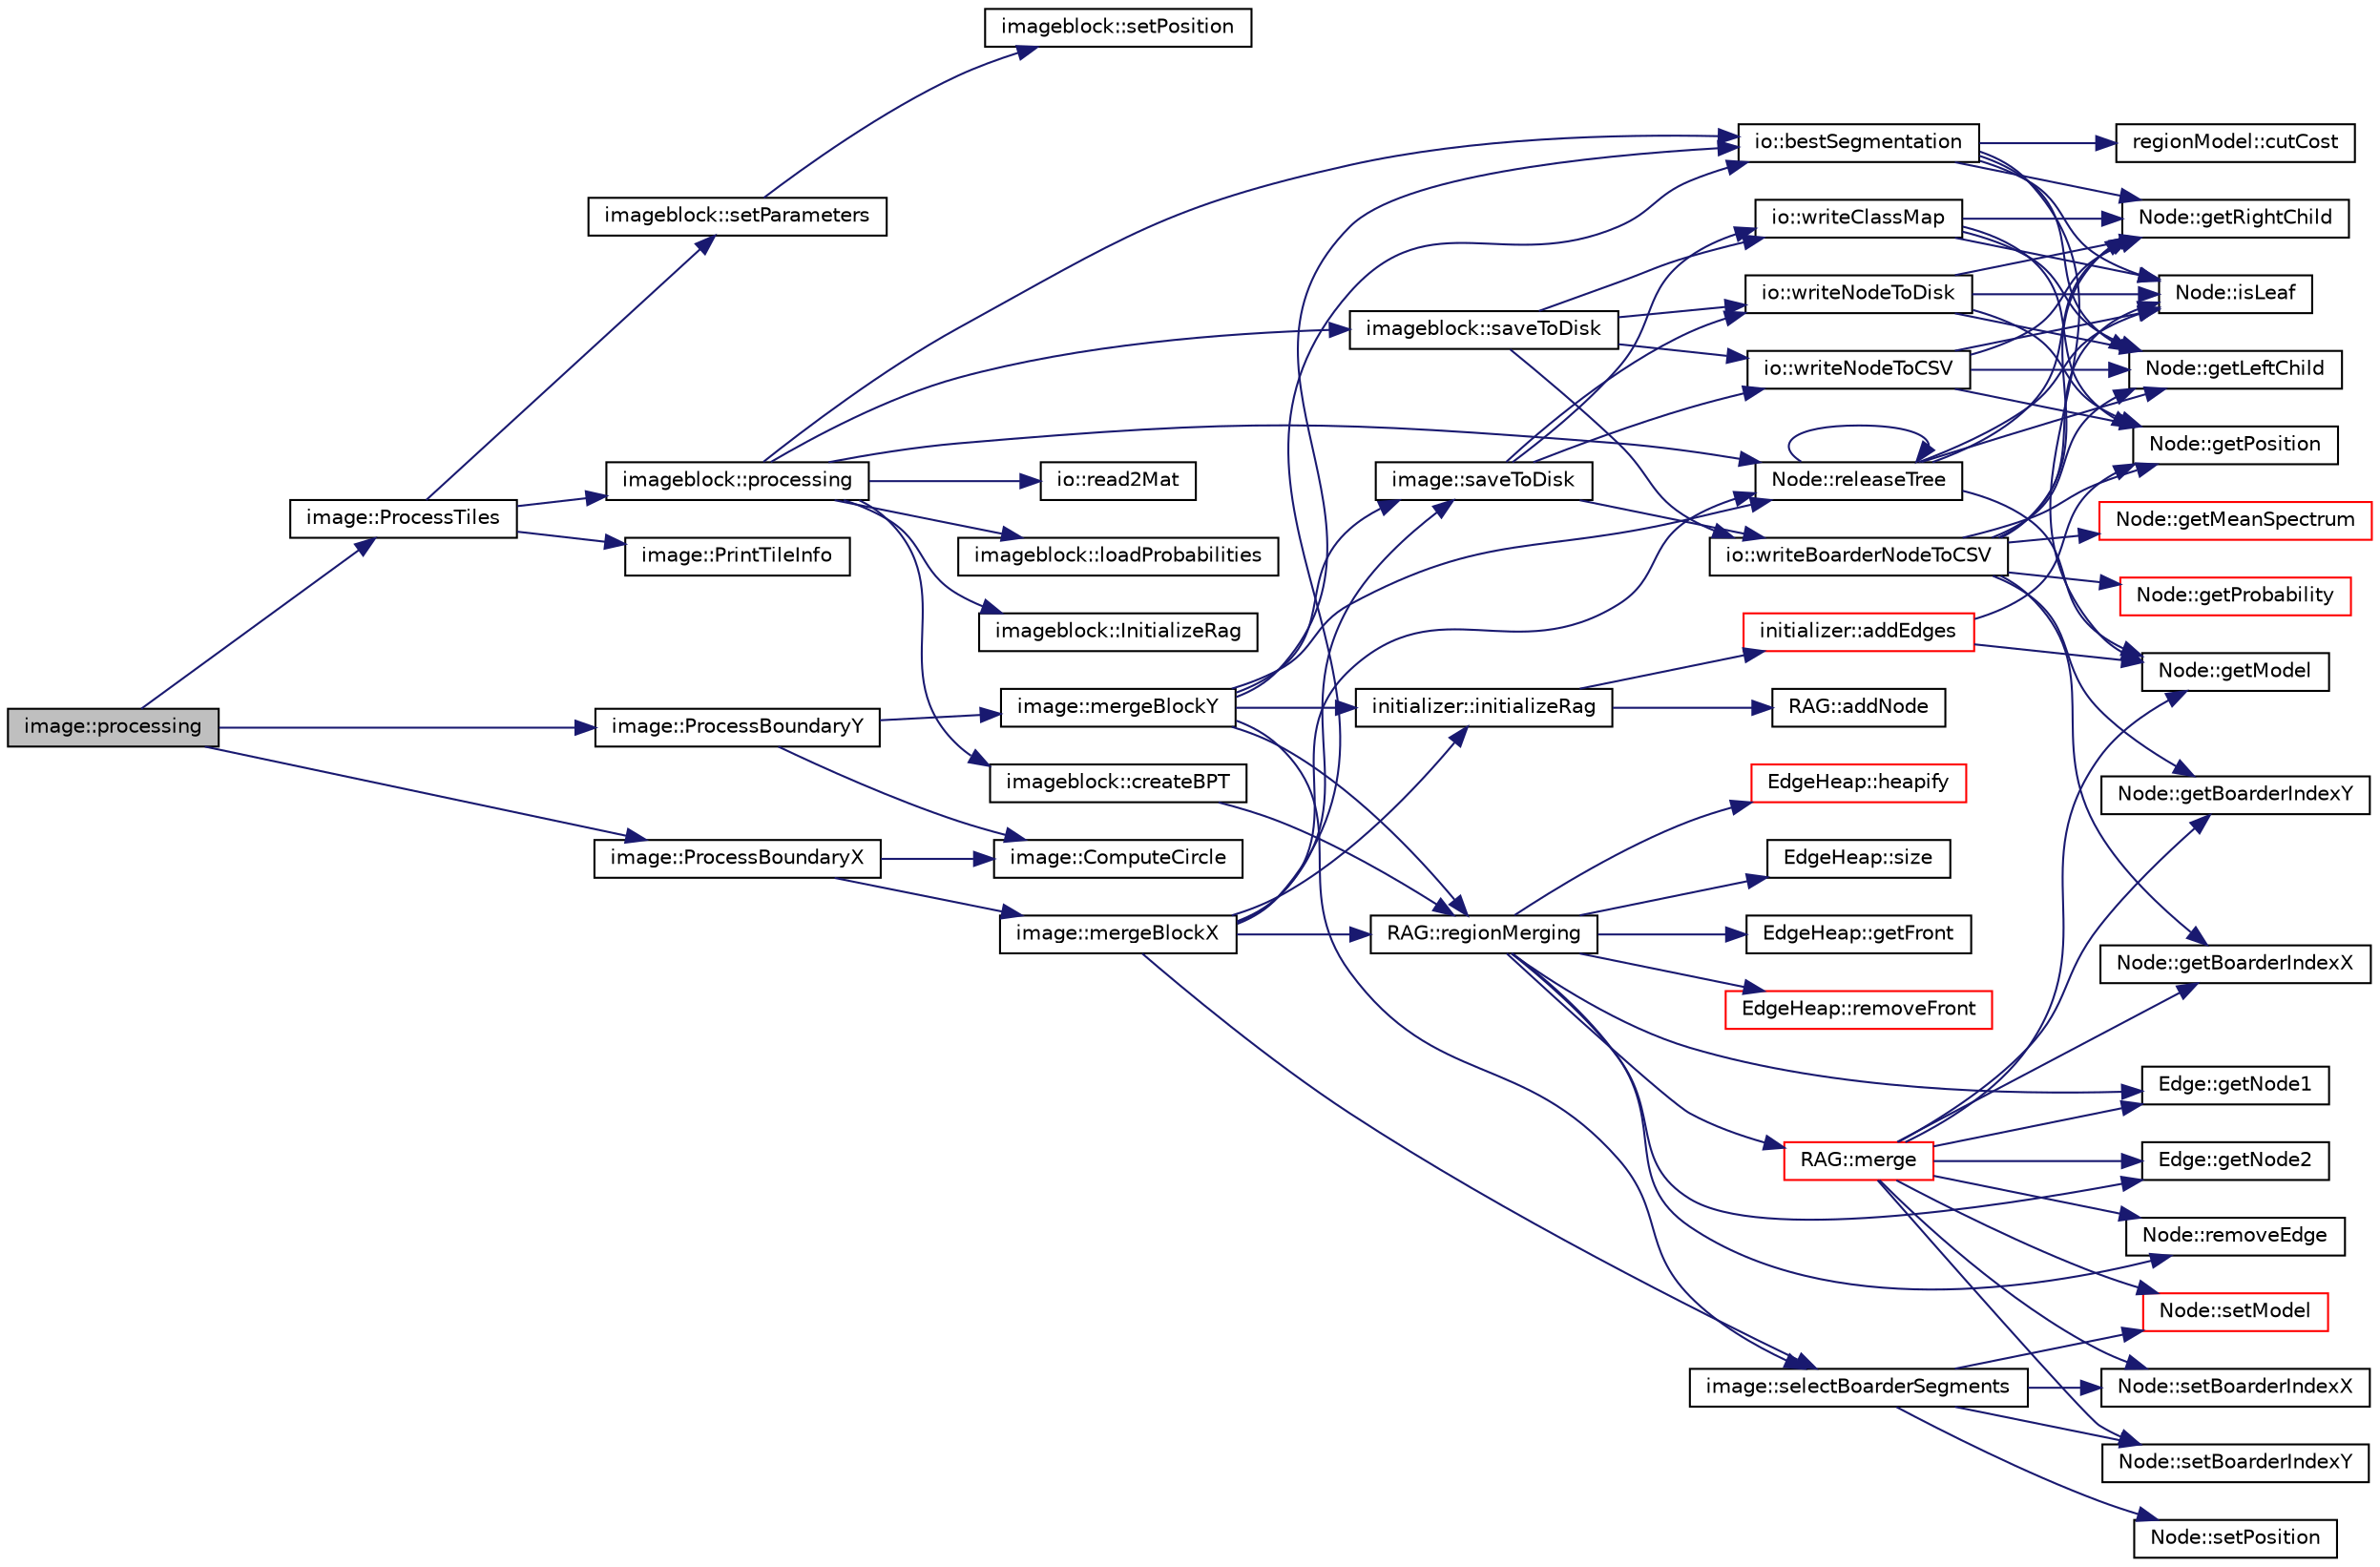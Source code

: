 digraph "image::processing"
{
  edge [fontname="Helvetica",fontsize="10",labelfontname="Helvetica",labelfontsize="10"];
  node [fontname="Helvetica",fontsize="10",shape=record];
  rankdir="LR";
  Node1 [label="image::processing",height=0.2,width=0.4,color="black", fillcolor="grey75", style="filled", fontcolor="black"];
  Node1 -> Node2 [color="midnightblue",fontsize="10",style="solid",fontname="Helvetica"];
  Node2 [label="image::ProcessTiles",height=0.2,width=0.4,color="black", fillcolor="white", style="filled",URL="$classimage.html#ad5a9d767eca6f9bbb8dcb556527edf4d"];
  Node2 -> Node3 [color="midnightblue",fontsize="10",style="solid",fontname="Helvetica"];
  Node3 [label="image::PrintTileInfo",height=0.2,width=0.4,color="black", fillcolor="white", style="filled",URL="$classimage.html#ad8f92b1e7e0d07c12286ca2cd7163472"];
  Node2 -> Node4 [color="midnightblue",fontsize="10",style="solid",fontname="Helvetica"];
  Node4 [label="imageblock::setParameters",height=0.2,width=0.4,color="black", fillcolor="white", style="filled",URL="$classimageblock.html#aa28c36c8019b54006331c050484d0701"];
  Node4 -> Node5 [color="midnightblue",fontsize="10",style="solid",fontname="Helvetica"];
  Node5 [label="imageblock::setPosition",height=0.2,width=0.4,color="black", fillcolor="white", style="filled",URL="$classimageblock.html#ad87e345c22a106ed85c862f506905e49"];
  Node2 -> Node6 [color="midnightblue",fontsize="10",style="solid",fontname="Helvetica"];
  Node6 [label="imageblock::processing",height=0.2,width=0.4,color="black", fillcolor="white", style="filled",URL="$classimageblock.html#af3b91e3daaa8014af1239f60da6b0bf5"];
  Node6 -> Node7 [color="midnightblue",fontsize="10",style="solid",fontname="Helvetica"];
  Node7 [label="imageblock::loadProbabilities",height=0.2,width=0.4,color="black", fillcolor="white", style="filled",URL="$classimageblock.html#a88334e439d9ee9478549d1d79f5a111b"];
  Node6 -> Node8 [color="midnightblue",fontsize="10",style="solid",fontname="Helvetica"];
  Node8 [label="imageblock::InitializeRag",height=0.2,width=0.4,color="black", fillcolor="white", style="filled",URL="$classimageblock.html#ac6939816448430096ee781ea2ad19de1"];
  Node6 -> Node9 [color="midnightblue",fontsize="10",style="solid",fontname="Helvetica"];
  Node9 [label="imageblock::createBPT",height=0.2,width=0.4,color="black", fillcolor="white", style="filled",URL="$classimageblock.html#abcc69a8c00ad79067185c700463f8126"];
  Node9 -> Node10 [color="midnightblue",fontsize="10",style="solid",fontname="Helvetica"];
  Node10 [label="RAG::regionMerging",height=0.2,width=0.4,color="black", fillcolor="white", style="filled",URL="$class_r_a_g.html#ab09eebb1b704d18b583d528e77f7604a"];
  Node10 -> Node11 [color="midnightblue",fontsize="10",style="solid",fontname="Helvetica"];
  Node11 [label="EdgeHeap::heapify",height=0.2,width=0.4,color="red", fillcolor="white", style="filled",URL="$class_edge_heap.html#a09c54300b957acc0f414fd9ee6c558fa"];
  Node10 -> Node12 [color="midnightblue",fontsize="10",style="solid",fontname="Helvetica"];
  Node12 [label="EdgeHeap::size",height=0.2,width=0.4,color="black", fillcolor="white", style="filled",URL="$class_edge_heap.html#a82705f38a79714bb4f80a8218b6e50b1"];
  Node10 -> Node13 [color="midnightblue",fontsize="10",style="solid",fontname="Helvetica"];
  Node13 [label="EdgeHeap::getFront",height=0.2,width=0.4,color="black", fillcolor="white", style="filled",URL="$class_edge_heap.html#ad20ff8504ffd5ca5ac21be9093476741"];
  Node10 -> Node14 [color="midnightblue",fontsize="10",style="solid",fontname="Helvetica"];
  Node14 [label="EdgeHeap::removeFront",height=0.2,width=0.4,color="red", fillcolor="white", style="filled",URL="$class_edge_heap.html#a001dc48506130f599bddb241006d2920"];
  Node10 -> Node15 [color="midnightblue",fontsize="10",style="solid",fontname="Helvetica"];
  Node15 [label="Edge::getNode1",height=0.2,width=0.4,color="black", fillcolor="white", style="filled",URL="$class_edge.html#aaaa9cb49c141b310873cd75fd493e22d"];
  Node10 -> Node16 [color="midnightblue",fontsize="10",style="solid",fontname="Helvetica"];
  Node16 [label="Edge::getNode2",height=0.2,width=0.4,color="black", fillcolor="white", style="filled",URL="$class_edge.html#a50017668f77ed019a5caceafbb1eb16f"];
  Node10 -> Node17 [color="midnightblue",fontsize="10",style="solid",fontname="Helvetica"];
  Node17 [label="Node::removeEdge",height=0.2,width=0.4,color="black", fillcolor="white", style="filled",URL="$class_node.html#a317d8090ed6ef5766b587a21038888b7"];
  Node10 -> Node18 [color="midnightblue",fontsize="10",style="solid",fontname="Helvetica"];
  Node18 [label="RAG::merge",height=0.2,width=0.4,color="red", fillcolor="white", style="filled",URL="$class_r_a_g.html#aa2de492a3df037db29b0e3ccab5251ee"];
  Node18 -> Node19 [color="midnightblue",fontsize="10",style="solid",fontname="Helvetica"];
  Node19 [label="Node::getBoarderIndexX",height=0.2,width=0.4,color="black", fillcolor="white", style="filled",URL="$class_node.html#a2784134529ab6341bf028b0d40660870"];
  Node18 -> Node20 [color="midnightblue",fontsize="10",style="solid",fontname="Helvetica"];
  Node20 [label="Node::setBoarderIndexX",height=0.2,width=0.4,color="black", fillcolor="white", style="filled",URL="$class_node.html#a9305e6376add78eafd94f198df0ee745"];
  Node18 -> Node21 [color="midnightblue",fontsize="10",style="solid",fontname="Helvetica"];
  Node21 [label="Node::getBoarderIndexY",height=0.2,width=0.4,color="black", fillcolor="white", style="filled",URL="$class_node.html#a44362e2817f8eb2fd21b78f39797c48c"];
  Node18 -> Node22 [color="midnightblue",fontsize="10",style="solid",fontname="Helvetica"];
  Node22 [label="Node::setBoarderIndexY",height=0.2,width=0.4,color="black", fillcolor="white", style="filled",URL="$class_node.html#aa969843e599c724456cc743b8b7f0f3b"];
  Node18 -> Node23 [color="midnightblue",fontsize="10",style="solid",fontname="Helvetica"];
  Node23 [label="Node::getModel",height=0.2,width=0.4,color="black", fillcolor="white", style="filled",URL="$class_node.html#adcc7f26a2ccf3a8fcc387ed820624d99"];
  Node18 -> Node24 [color="midnightblue",fontsize="10",style="solid",fontname="Helvetica"];
  Node24 [label="Node::setModel",height=0.2,width=0.4,color="red", fillcolor="white", style="filled",URL="$class_node.html#a8a60e0e373f3acf5a26036a0b40312a1"];
  Node18 -> Node15 [color="midnightblue",fontsize="10",style="solid",fontname="Helvetica"];
  Node18 -> Node17 [color="midnightblue",fontsize="10",style="solid",fontname="Helvetica"];
  Node18 -> Node16 [color="midnightblue",fontsize="10",style="solid",fontname="Helvetica"];
  Node6 -> Node25 [color="midnightblue",fontsize="10",style="solid",fontname="Helvetica"];
  Node25 [label="io::bestSegmentation",height=0.2,width=0.4,color="black", fillcolor="white", style="filled",URL="$classio.html#a665eff0517fb9afbded1a2a7db62e1d7"];
  Node25 -> Node26 [color="midnightblue",fontsize="10",style="solid",fontname="Helvetica"];
  Node26 [label="Node::isLeaf",height=0.2,width=0.4,color="black", fillcolor="white", style="filled",URL="$class_node.html#a3a61dca67d5ad06cacb8c48eb6374973"];
  Node25 -> Node27 [color="midnightblue",fontsize="10",style="solid",fontname="Helvetica"];
  Node27 [label="Node::getLeftChild",height=0.2,width=0.4,color="black", fillcolor="white", style="filled",URL="$class_node.html#a498a3ea76df240287b5a91aeaec2be95"];
  Node25 -> Node28 [color="midnightblue",fontsize="10",style="solid",fontname="Helvetica"];
  Node28 [label="Node::getRightChild",height=0.2,width=0.4,color="black", fillcolor="white", style="filled",URL="$class_node.html#a531a8178f01a328bec4c4e8a3b93b67f"];
  Node25 -> Node23 [color="midnightblue",fontsize="10",style="solid",fontname="Helvetica"];
  Node25 -> Node29 [color="midnightblue",fontsize="10",style="solid",fontname="Helvetica"];
  Node29 [label="regionModel::cutCost",height=0.2,width=0.4,color="black", fillcolor="white", style="filled",URL="$classregion_model.html#ab26eb4d56d4663e98c071266382d5e1c"];
  Node6 -> Node30 [color="midnightblue",fontsize="10",style="solid",fontname="Helvetica"];
  Node30 [label="imageblock::saveToDisk",height=0.2,width=0.4,color="black", fillcolor="white", style="filled",URL="$classimageblock.html#adbafde60f699582250656ddc2ebe82e2"];
  Node30 -> Node31 [color="midnightblue",fontsize="10",style="solid",fontname="Helvetica"];
  Node31 [label="io::writeNodeToDisk",height=0.2,width=0.4,color="black", fillcolor="white", style="filled",URL="$classio.html#aaa642111086b3ec2afee826a767d03ad"];
  Node31 -> Node26 [color="midnightblue",fontsize="10",style="solid",fontname="Helvetica"];
  Node31 -> Node32 [color="midnightblue",fontsize="10",style="solid",fontname="Helvetica"];
  Node32 [label="Node::getPosition",height=0.2,width=0.4,color="black", fillcolor="white", style="filled",URL="$class_node.html#aa3512938403662345b64049920d1cdaf"];
  Node31 -> Node28 [color="midnightblue",fontsize="10",style="solid",fontname="Helvetica"];
  Node31 -> Node27 [color="midnightblue",fontsize="10",style="solid",fontname="Helvetica"];
  Node30 -> Node33 [color="midnightblue",fontsize="10",style="solid",fontname="Helvetica"];
  Node33 [label="io::writeNodeToCSV",height=0.2,width=0.4,color="black", fillcolor="white", style="filled",URL="$classio.html#a8aa97cb094b71a1583ef796b8200fbdb"];
  Node33 -> Node26 [color="midnightblue",fontsize="10",style="solid",fontname="Helvetica"];
  Node33 -> Node32 [color="midnightblue",fontsize="10",style="solid",fontname="Helvetica"];
  Node33 -> Node28 [color="midnightblue",fontsize="10",style="solid",fontname="Helvetica"];
  Node33 -> Node27 [color="midnightblue",fontsize="10",style="solid",fontname="Helvetica"];
  Node30 -> Node34 [color="midnightblue",fontsize="10",style="solid",fontname="Helvetica"];
  Node34 [label="io::writeClassMap",height=0.2,width=0.4,color="black", fillcolor="white", style="filled",URL="$classio.html#a72962f4d8ddc9b57256730b089be4288"];
  Node34 -> Node26 [color="midnightblue",fontsize="10",style="solid",fontname="Helvetica"];
  Node34 -> Node32 [color="midnightblue",fontsize="10",style="solid",fontname="Helvetica"];
  Node34 -> Node28 [color="midnightblue",fontsize="10",style="solid",fontname="Helvetica"];
  Node34 -> Node27 [color="midnightblue",fontsize="10",style="solid",fontname="Helvetica"];
  Node30 -> Node35 [color="midnightblue",fontsize="10",style="solid",fontname="Helvetica"];
  Node35 [label="io::writeBoarderNodeToCSV",height=0.2,width=0.4,color="black", fillcolor="white", style="filled",URL="$classio.html#a4cca3fdf98e917cac1b3e776c7634aec"];
  Node35 -> Node26 [color="midnightblue",fontsize="10",style="solid",fontname="Helvetica"];
  Node35 -> Node32 [color="midnightblue",fontsize="10",style="solid",fontname="Helvetica"];
  Node35 -> Node19 [color="midnightblue",fontsize="10",style="solid",fontname="Helvetica"];
  Node35 -> Node21 [color="midnightblue",fontsize="10",style="solid",fontname="Helvetica"];
  Node35 -> Node36 [color="midnightblue",fontsize="10",style="solid",fontname="Helvetica"];
  Node36 [label="Node::getMeanSpectrum",height=0.2,width=0.4,color="red", fillcolor="white", style="filled",URL="$class_node.html#a5560fab35ef65b0bf137c7c70c3b8e4d"];
  Node35 -> Node37 [color="midnightblue",fontsize="10",style="solid",fontname="Helvetica"];
  Node37 [label="Node::getProbability",height=0.2,width=0.4,color="red", fillcolor="white", style="filled",URL="$class_node.html#a6b9517162b03a8f98df4bc63890ca092"];
  Node35 -> Node28 [color="midnightblue",fontsize="10",style="solid",fontname="Helvetica"];
  Node35 -> Node27 [color="midnightblue",fontsize="10",style="solid",fontname="Helvetica"];
  Node6 -> Node38 [color="midnightblue",fontsize="10",style="solid",fontname="Helvetica"];
  Node38 [label="Node::releaseTree",height=0.2,width=0.4,color="black", fillcolor="white", style="filled",URL="$class_node.html#adaaa531eae8cc809934f80b09ad8224e"];
  Node38 -> Node26 [color="midnightblue",fontsize="10",style="solid",fontname="Helvetica"];
  Node38 -> Node23 [color="midnightblue",fontsize="10",style="solid",fontname="Helvetica"];
  Node38 -> Node27 [color="midnightblue",fontsize="10",style="solid",fontname="Helvetica"];
  Node38 -> Node38 [color="midnightblue",fontsize="10",style="solid",fontname="Helvetica"];
  Node38 -> Node28 [color="midnightblue",fontsize="10",style="solid",fontname="Helvetica"];
  Node6 -> Node39 [color="midnightblue",fontsize="10",style="solid",fontname="Helvetica"];
  Node39 [label="io::read2Mat",height=0.2,width=0.4,color="black", fillcolor="white", style="filled",URL="$classio.html#add747be06f0048c8ff9f6f7a2d54636d"];
  Node1 -> Node40 [color="midnightblue",fontsize="10",style="solid",fontname="Helvetica"];
  Node40 [label="image::ProcessBoundaryX",height=0.2,width=0.4,color="black", fillcolor="white", style="filled",URL="$classimage.html#a83026280ad6cc713ec9489ff3bd9776e"];
  Node40 -> Node41 [color="midnightblue",fontsize="10",style="solid",fontname="Helvetica"];
  Node41 [label="image::ComputeCircle",height=0.2,width=0.4,color="black", fillcolor="white", style="filled",URL="$classimage.html#a05e6294bd8fc01bac57478de38e5a92d"];
  Node40 -> Node42 [color="midnightblue",fontsize="10",style="solid",fontname="Helvetica"];
  Node42 [label="image::mergeBlockX",height=0.2,width=0.4,color="black", fillcolor="white", style="filled",URL="$classimage.html#a12343719e8d96a4bda9c5bd6c035d52a"];
  Node42 -> Node43 [color="midnightblue",fontsize="10",style="solid",fontname="Helvetica"];
  Node43 [label="image::selectBoarderSegments",height=0.2,width=0.4,color="black", fillcolor="white", style="filled",URL="$classimage.html#a7934adc398c4b1c001fe38b0500e8341"];
  Node43 -> Node44 [color="midnightblue",fontsize="10",style="solid",fontname="Helvetica"];
  Node44 [label="Node::setPosition",height=0.2,width=0.4,color="black", fillcolor="white", style="filled",URL="$class_node.html#a2bfcbd3b82b596744f81432f1824d522"];
  Node43 -> Node20 [color="midnightblue",fontsize="10",style="solid",fontname="Helvetica"];
  Node43 -> Node22 [color="midnightblue",fontsize="10",style="solid",fontname="Helvetica"];
  Node43 -> Node24 [color="midnightblue",fontsize="10",style="solid",fontname="Helvetica"];
  Node42 -> Node45 [color="midnightblue",fontsize="10",style="solid",fontname="Helvetica"];
  Node45 [label="initializer::initializeRag",height=0.2,width=0.4,color="black", fillcolor="white", style="filled",URL="$classinitializer.html#ae6d34d311f884ceb489b3043a011864c"];
  Node45 -> Node46 [color="midnightblue",fontsize="10",style="solid",fontname="Helvetica"];
  Node46 [label="RAG::addNode",height=0.2,width=0.4,color="black", fillcolor="white", style="filled",URL="$class_r_a_g.html#a4e34b15e71e8f54f5268766d551beb8c"];
  Node45 -> Node47 [color="midnightblue",fontsize="10",style="solid",fontname="Helvetica"];
  Node47 [label="initializer::addEdges",height=0.2,width=0.4,color="red", fillcolor="white", style="filled",URL="$classinitializer.html#af25116f6ca0979e447a4a266bceba2b8"];
  Node47 -> Node32 [color="midnightblue",fontsize="10",style="solid",fontname="Helvetica"];
  Node47 -> Node23 [color="midnightblue",fontsize="10",style="solid",fontname="Helvetica"];
  Node42 -> Node10 [color="midnightblue",fontsize="10",style="solid",fontname="Helvetica"];
  Node42 -> Node25 [color="midnightblue",fontsize="10",style="solid",fontname="Helvetica"];
  Node42 -> Node48 [color="midnightblue",fontsize="10",style="solid",fontname="Helvetica"];
  Node48 [label="image::saveToDisk",height=0.2,width=0.4,color="black", fillcolor="white", style="filled",URL="$classimage.html#a3a11f9e84755d71dd86e6161f633dd80"];
  Node48 -> Node31 [color="midnightblue",fontsize="10",style="solid",fontname="Helvetica"];
  Node48 -> Node33 [color="midnightblue",fontsize="10",style="solid",fontname="Helvetica"];
  Node48 -> Node34 [color="midnightblue",fontsize="10",style="solid",fontname="Helvetica"];
  Node48 -> Node35 [color="midnightblue",fontsize="10",style="solid",fontname="Helvetica"];
  Node42 -> Node38 [color="midnightblue",fontsize="10",style="solid",fontname="Helvetica"];
  Node1 -> Node49 [color="midnightblue",fontsize="10",style="solid",fontname="Helvetica"];
  Node49 [label="image::ProcessBoundaryY",height=0.2,width=0.4,color="black", fillcolor="white", style="filled",URL="$classimage.html#adf6b8c126649c9a40387f12b5f5f07d5"];
  Node49 -> Node41 [color="midnightblue",fontsize="10",style="solid",fontname="Helvetica"];
  Node49 -> Node50 [color="midnightblue",fontsize="10",style="solid",fontname="Helvetica"];
  Node50 [label="image::mergeBlockY",height=0.2,width=0.4,color="black", fillcolor="white", style="filled",URL="$classimage.html#aa21fc5a07af7528869425e750090b3b8"];
  Node50 -> Node43 [color="midnightblue",fontsize="10",style="solid",fontname="Helvetica"];
  Node50 -> Node45 [color="midnightblue",fontsize="10",style="solid",fontname="Helvetica"];
  Node50 -> Node10 [color="midnightblue",fontsize="10",style="solid",fontname="Helvetica"];
  Node50 -> Node25 [color="midnightblue",fontsize="10",style="solid",fontname="Helvetica"];
  Node50 -> Node48 [color="midnightblue",fontsize="10",style="solid",fontname="Helvetica"];
  Node50 -> Node38 [color="midnightblue",fontsize="10",style="solid",fontname="Helvetica"];
}
